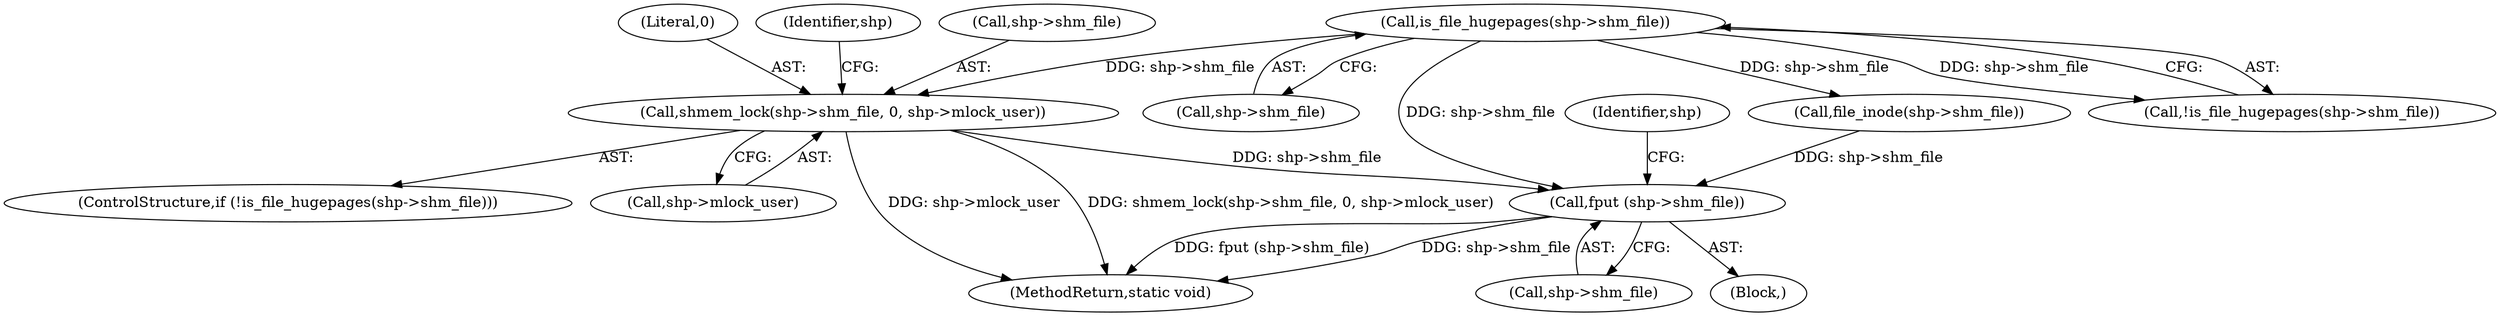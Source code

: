digraph "1_linux_a399b29dfbaaaf91162b2dc5a5875dd51bbfa2a1_1@pointer" {
"1000128" [label="(Call,shmem_lock(shp->shm_file, 0, shp->mlock_user))"];
"1000124" [label="(Call,is_file_hugepages(shp->shm_file))"];
"1000151" [label="(Call,fput (shp->shm_file))"];
"1000124" [label="(Call,is_file_hugepages(shp->shm_file))"];
"1000143" [label="(Call,file_inode(shp->shm_file))"];
"1000152" [label="(Call,shp->shm_file)"];
"1000156" [label="(Identifier,shp)"];
"1000123" [label="(Call,!is_file_hugepages(shp->shm_file))"];
"1000132" [label="(Literal,0)"];
"1000151" [label="(Call,fput (shp->shm_file))"];
"1000153" [label="(Identifier,shp)"];
"1000103" [label="(Block,)"];
"1000129" [label="(Call,shp->shm_file)"];
"1000125" [label="(Call,shp->shm_file)"];
"1000128" [label="(Call,shmem_lock(shp->shm_file, 0, shp->mlock_user))"];
"1000133" [label="(Call,shp->mlock_user)"];
"1000158" [label="(MethodReturn,static void)"];
"1000122" [label="(ControlStructure,if (!is_file_hugepages(shp->shm_file)))"];
"1000128" -> "1000122"  [label="AST: "];
"1000128" -> "1000133"  [label="CFG: "];
"1000129" -> "1000128"  [label="AST: "];
"1000132" -> "1000128"  [label="AST: "];
"1000133" -> "1000128"  [label="AST: "];
"1000153" -> "1000128"  [label="CFG: "];
"1000128" -> "1000158"  [label="DDG: shp->mlock_user"];
"1000128" -> "1000158"  [label="DDG: shmem_lock(shp->shm_file, 0, shp->mlock_user)"];
"1000124" -> "1000128"  [label="DDG: shp->shm_file"];
"1000128" -> "1000151"  [label="DDG: shp->shm_file"];
"1000124" -> "1000123"  [label="AST: "];
"1000124" -> "1000125"  [label="CFG: "];
"1000125" -> "1000124"  [label="AST: "];
"1000123" -> "1000124"  [label="CFG: "];
"1000124" -> "1000123"  [label="DDG: shp->shm_file"];
"1000124" -> "1000143"  [label="DDG: shp->shm_file"];
"1000124" -> "1000151"  [label="DDG: shp->shm_file"];
"1000151" -> "1000103"  [label="AST: "];
"1000151" -> "1000152"  [label="CFG: "];
"1000152" -> "1000151"  [label="AST: "];
"1000156" -> "1000151"  [label="CFG: "];
"1000151" -> "1000158"  [label="DDG: fput (shp->shm_file)"];
"1000151" -> "1000158"  [label="DDG: shp->shm_file"];
"1000143" -> "1000151"  [label="DDG: shp->shm_file"];
}
